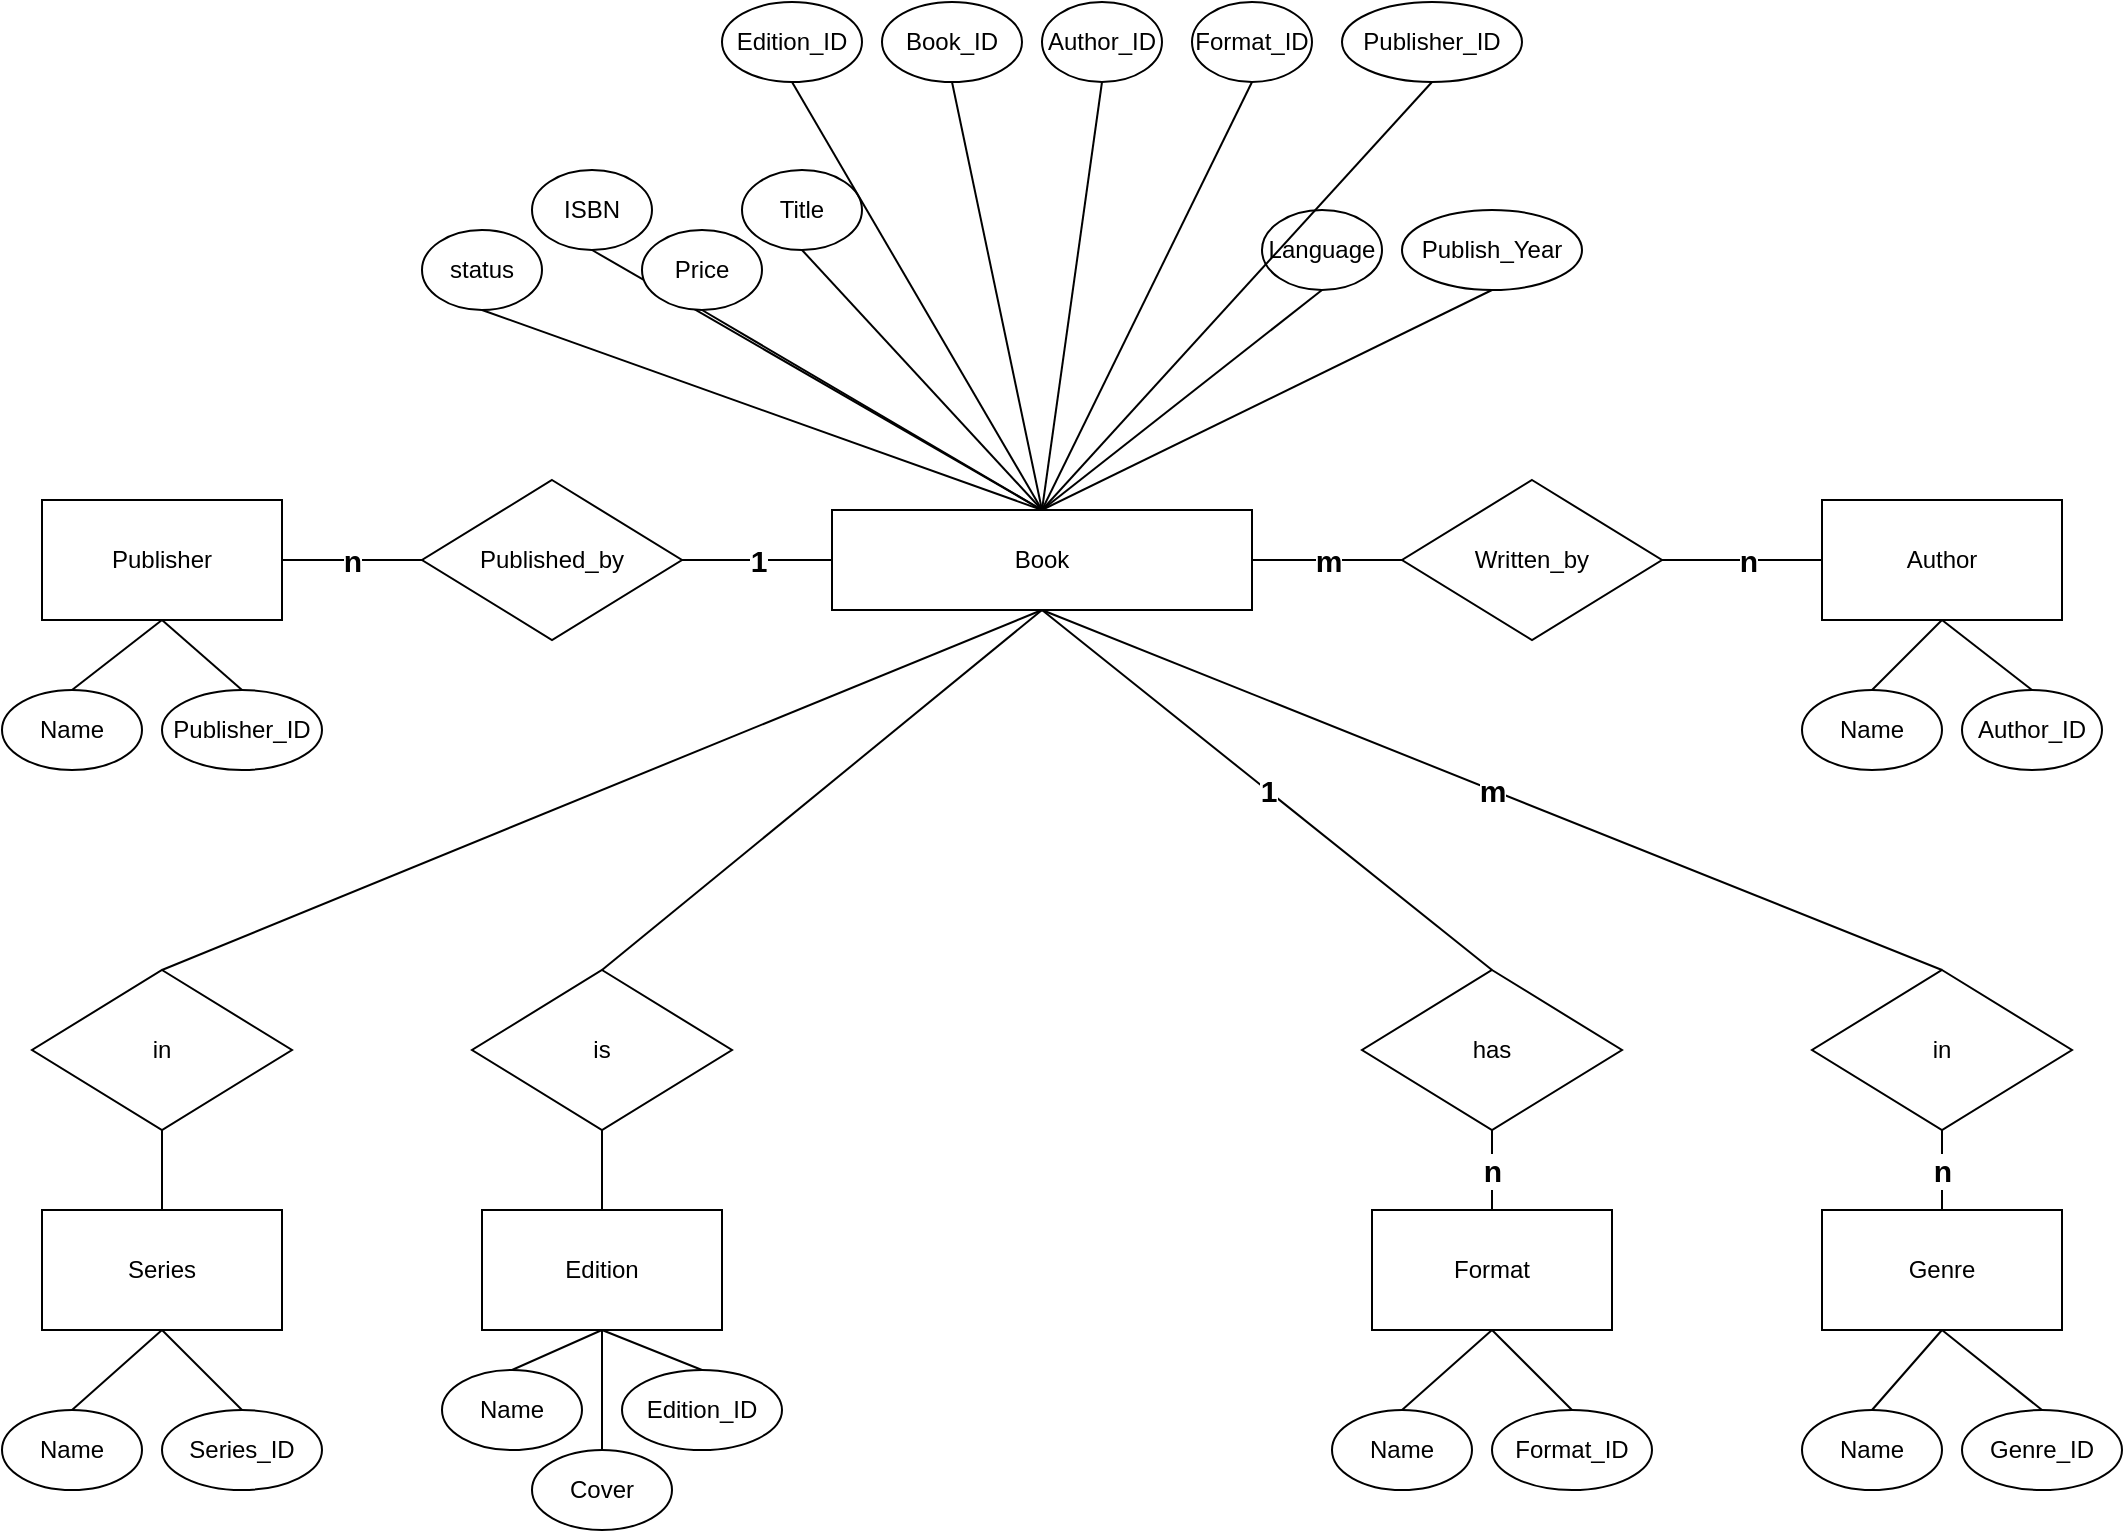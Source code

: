 <mxfile version="15.8.9" type="github">
  <diagram name="Page-1" id="ad52d381-51e7-2e0d-a935-2d0ddd2fd229">
    <mxGraphModel dx="1483" dy="794" grid="0" gridSize="10" guides="1" tooltips="1" connect="1" arrows="1" fold="1" page="1" pageScale="1" pageWidth="1100" pageHeight="850" background="none" math="0" shadow="0">
      <root>
        <mxCell id="0" />
        <mxCell id="1" parent="0" />
        <mxCell id="4-xuoBfGqqCp5ch33_Rw-7" style="edgeStyle=none;rounded=0;orthogonalLoop=1;jettySize=auto;html=1;entryX=0.5;entryY=1;entryDx=0;entryDy=0;endArrow=none;endFill=0;strokeColor=default;exitX=0.5;exitY=0;exitDx=0;exitDy=0;" edge="1" parent="1" source="4-xuoBfGqqCp5ch33_Rw-1" target="4-xuoBfGqqCp5ch33_Rw-3">
          <mxGeometry relative="1" as="geometry">
            <mxPoint x="530" y="270" as="sourcePoint" />
          </mxGeometry>
        </mxCell>
        <mxCell id="4-xuoBfGqqCp5ch33_Rw-8" style="edgeStyle=none;rounded=0;orthogonalLoop=1;jettySize=auto;html=1;entryX=0.5;entryY=1;entryDx=0;entryDy=0;endArrow=none;endFill=0;strokeColor=default;exitX=0.5;exitY=0;exitDx=0;exitDy=0;" edge="1" parent="1" source="4-xuoBfGqqCp5ch33_Rw-1" target="4-xuoBfGqqCp5ch33_Rw-4">
          <mxGeometry relative="1" as="geometry" />
        </mxCell>
        <mxCell id="4-xuoBfGqqCp5ch33_Rw-9" style="edgeStyle=none;rounded=0;orthogonalLoop=1;jettySize=auto;html=1;entryX=0.5;entryY=1;entryDx=0;entryDy=0;endArrow=none;endFill=0;strokeColor=default;exitX=0.5;exitY=0;exitDx=0;exitDy=0;" edge="1" parent="1" source="4-xuoBfGqqCp5ch33_Rw-1" target="4-xuoBfGqqCp5ch33_Rw-2">
          <mxGeometry relative="1" as="geometry" />
        </mxCell>
        <mxCell id="4-xuoBfGqqCp5ch33_Rw-20" value="m" style="edgeStyle=none;rounded=0;orthogonalLoop=1;jettySize=auto;html=1;entryX=0;entryY=0.5;entryDx=0;entryDy=0;endArrow=none;endFill=0;strokeColor=default;exitX=1;exitY=0.5;exitDx=0;exitDy=0;fontSize=15;fontStyle=1" edge="1" parent="1" source="4-xuoBfGqqCp5ch33_Rw-1" target="4-xuoBfGqqCp5ch33_Rw-19">
          <mxGeometry relative="1" as="geometry">
            <mxPoint x="640" y="305" as="sourcePoint" />
            <mxPoint as="offset" />
          </mxGeometry>
        </mxCell>
        <mxCell id="4-xuoBfGqqCp5ch33_Rw-94" style="edgeStyle=none;rounded=0;orthogonalLoop=1;jettySize=auto;html=1;exitX=0.5;exitY=0;exitDx=0;exitDy=0;endArrow=none;endFill=0;strokeColor=default;entryX=0.5;entryY=1;entryDx=0;entryDy=0;" edge="1" parent="1" source="4-xuoBfGqqCp5ch33_Rw-1" target="4-xuoBfGqqCp5ch33_Rw-95">
          <mxGeometry relative="1" as="geometry">
            <mxPoint x="360" y="200" as="targetPoint" />
          </mxGeometry>
        </mxCell>
        <mxCell id="4-xuoBfGqqCp5ch33_Rw-96" style="edgeStyle=none;rounded=0;orthogonalLoop=1;jettySize=auto;html=1;exitX=0.5;exitY=0;exitDx=0;exitDy=0;endArrow=none;endFill=0;strokeColor=default;entryX=0.5;entryY=1;entryDx=0;entryDy=0;" edge="1" parent="1" source="4-xuoBfGqqCp5ch33_Rw-1" target="4-xuoBfGqqCp5ch33_Rw-97">
          <mxGeometry relative="1" as="geometry">
            <mxPoint x="370" y="50" as="targetPoint" />
          </mxGeometry>
        </mxCell>
        <mxCell id="4-xuoBfGqqCp5ch33_Rw-1" value="Book" style="rounded=0;whiteSpace=wrap;html=1;" vertex="1" parent="1">
          <mxGeometry x="445" y="280" width="210" height="50" as="geometry" />
        </mxCell>
        <mxCell id="4-xuoBfGqqCp5ch33_Rw-2" value="Publish_Year" style="ellipse;whiteSpace=wrap;html=1;" vertex="1" parent="1">
          <mxGeometry x="730" y="130" width="90" height="40" as="geometry" />
        </mxCell>
        <mxCell id="4-xuoBfGqqCp5ch33_Rw-3" value="Author_ID" style="ellipse;whiteSpace=wrap;html=1;" vertex="1" parent="1">
          <mxGeometry x="550" y="26" width="60" height="40" as="geometry" />
        </mxCell>
        <mxCell id="4-xuoBfGqqCp5ch33_Rw-4" value="Format_ID" style="ellipse;whiteSpace=wrap;html=1;" vertex="1" parent="1">
          <mxGeometry x="625" y="26" width="60" height="40" as="geometry" />
        </mxCell>
        <mxCell id="4-xuoBfGqqCp5ch33_Rw-11" style="edgeStyle=none;rounded=0;orthogonalLoop=1;jettySize=auto;html=1;entryX=0.5;entryY=1;entryDx=0;entryDy=0;endArrow=none;endFill=0;strokeColor=default;exitX=0.5;exitY=0;exitDx=0;exitDy=0;" edge="1" parent="1" target="4-xuoBfGqqCp5ch33_Rw-12" source="4-xuoBfGqqCp5ch33_Rw-1">
          <mxGeometry relative="1" as="geometry">
            <mxPoint x="639.999" y="300" as="sourcePoint" />
          </mxGeometry>
        </mxCell>
        <mxCell id="4-xuoBfGqqCp5ch33_Rw-12" value="Language" style="ellipse;whiteSpace=wrap;html=1;" vertex="1" parent="1">
          <mxGeometry x="660" y="130" width="60" height="40" as="geometry" />
        </mxCell>
        <mxCell id="4-xuoBfGqqCp5ch33_Rw-13" style="edgeStyle=none;rounded=0;orthogonalLoop=1;jettySize=auto;html=1;entryX=0.5;entryY=1;entryDx=0;entryDy=0;endArrow=none;endFill=0;strokeColor=default;exitX=0.5;exitY=0;exitDx=0;exitDy=0;" edge="1" parent="1" target="4-xuoBfGqqCp5ch33_Rw-14" source="4-xuoBfGqqCp5ch33_Rw-1">
          <mxGeometry relative="1" as="geometry">
            <mxPoint x="578.479" y="290" as="sourcePoint" />
          </mxGeometry>
        </mxCell>
        <mxCell id="4-xuoBfGqqCp5ch33_Rw-14" value="ISBN" style="ellipse;whiteSpace=wrap;html=1;fontStyle=0" vertex="1" parent="1">
          <mxGeometry x="295" y="110" width="60" height="40" as="geometry" />
        </mxCell>
        <mxCell id="4-xuoBfGqqCp5ch33_Rw-15" style="edgeStyle=none;rounded=0;orthogonalLoop=1;jettySize=auto;html=1;entryX=0.5;entryY=1;entryDx=0;entryDy=0;endArrow=none;endFill=0;strokeColor=default;exitX=0.5;exitY=0;exitDx=0;exitDy=0;" edge="1" parent="1" target="4-xuoBfGqqCp5ch33_Rw-16" source="4-xuoBfGqqCp5ch33_Rw-1">
          <mxGeometry relative="1" as="geometry">
            <mxPoint x="530" y="280" as="sourcePoint" />
          </mxGeometry>
        </mxCell>
        <mxCell id="4-xuoBfGqqCp5ch33_Rw-16" value="Price" style="ellipse;whiteSpace=wrap;html=1;" vertex="1" parent="1">
          <mxGeometry x="350" y="140" width="60" height="40" as="geometry" />
        </mxCell>
        <mxCell id="4-xuoBfGqqCp5ch33_Rw-17" style="edgeStyle=none;rounded=0;orthogonalLoop=1;jettySize=auto;html=1;entryX=0.5;entryY=1;entryDx=0;entryDy=0;endArrow=none;endFill=0;strokeColor=default;exitX=0.5;exitY=0;exitDx=0;exitDy=0;" edge="1" parent="1" target="4-xuoBfGqqCp5ch33_Rw-18" source="4-xuoBfGqqCp5ch33_Rw-1">
          <mxGeometry relative="1" as="geometry">
            <mxPoint x="724.959" y="450" as="sourcePoint" />
          </mxGeometry>
        </mxCell>
        <mxCell id="4-xuoBfGqqCp5ch33_Rw-18" value="Title" style="ellipse;whiteSpace=wrap;html=1;" vertex="1" parent="1">
          <mxGeometry x="400" y="110" width="60" height="40" as="geometry" />
        </mxCell>
        <mxCell id="4-xuoBfGqqCp5ch33_Rw-22" value="n" style="edgeStyle=none;rounded=0;orthogonalLoop=1;jettySize=auto;html=1;entryX=0;entryY=0.5;entryDx=0;entryDy=0;endArrow=none;endFill=0;strokeColor=default;exitX=1;exitY=0.5;exitDx=0;exitDy=0;fontSize=15;fontStyle=1" edge="1" parent="1" source="4-xuoBfGqqCp5ch33_Rw-19" target="4-xuoBfGqqCp5ch33_Rw-21">
          <mxGeometry x="0.059" relative="1" as="geometry">
            <mxPoint x="940" y="305" as="sourcePoint" />
            <mxPoint x="1070" y="305" as="targetPoint" />
            <mxPoint as="offset" />
          </mxGeometry>
        </mxCell>
        <mxCell id="4-xuoBfGqqCp5ch33_Rw-19" value="Written_by" style="rhombus;whiteSpace=wrap;html=1;" vertex="1" parent="1">
          <mxGeometry x="730" y="265" width="130" height="80" as="geometry" />
        </mxCell>
        <mxCell id="4-xuoBfGqqCp5ch33_Rw-27" style="edgeStyle=none;rounded=0;orthogonalLoop=1;jettySize=auto;html=1;entryX=0.5;entryY=0;entryDx=0;entryDy=0;endArrow=none;endFill=0;strokeColor=default;exitX=0.5;exitY=1;exitDx=0;exitDy=0;" edge="1" parent="1" source="4-xuoBfGqqCp5ch33_Rw-21" target="4-xuoBfGqqCp5ch33_Rw-26">
          <mxGeometry relative="1" as="geometry" />
        </mxCell>
        <mxCell id="4-xuoBfGqqCp5ch33_Rw-21" value="Author" style="rounded=0;whiteSpace=wrap;html=1;" vertex="1" parent="1">
          <mxGeometry x="940" y="275" width="120" height="60" as="geometry" />
        </mxCell>
        <mxCell id="4-xuoBfGqqCp5ch33_Rw-23" style="edgeStyle=none;rounded=0;orthogonalLoop=1;jettySize=auto;html=1;entryX=0.5;entryY=0;entryDx=0;entryDy=0;endArrow=none;endFill=0;strokeColor=default;exitX=0.5;exitY=1;exitDx=0;exitDy=0;" edge="1" parent="1" target="4-xuoBfGqqCp5ch33_Rw-24" source="4-xuoBfGqqCp5ch33_Rw-21">
          <mxGeometry relative="1" as="geometry">
            <mxPoint x="1160" y="360" as="sourcePoint" />
          </mxGeometry>
        </mxCell>
        <mxCell id="4-xuoBfGqqCp5ch33_Rw-24" value="Author_ID" style="ellipse;whiteSpace=wrap;html=1;" vertex="1" parent="1">
          <mxGeometry x="1010" y="370" width="70" height="40" as="geometry" />
        </mxCell>
        <mxCell id="4-xuoBfGqqCp5ch33_Rw-26" value="Name" style="ellipse;whiteSpace=wrap;html=1;" vertex="1" parent="1">
          <mxGeometry x="930" y="370" width="70" height="40" as="geometry" />
        </mxCell>
        <mxCell id="4-xuoBfGqqCp5ch33_Rw-31" value="1" style="edgeStyle=none;rounded=0;orthogonalLoop=1;jettySize=auto;html=1;entryX=0;entryY=0.5;entryDx=0;entryDy=0;endArrow=none;endFill=0;strokeColor=default;exitX=1;exitY=0.5;exitDx=0;exitDy=0;fontSize=15;fontStyle=1" edge="1" parent="1" source="4-xuoBfGqqCp5ch33_Rw-30" target="4-xuoBfGqqCp5ch33_Rw-1">
          <mxGeometry relative="1" as="geometry" />
        </mxCell>
        <mxCell id="4-xuoBfGqqCp5ch33_Rw-33" value="n" style="edgeStyle=none;rounded=0;orthogonalLoop=1;jettySize=auto;html=1;entryX=1;entryY=0.5;entryDx=0;entryDy=0;endArrow=none;endFill=0;strokeColor=default;exitX=0;exitY=0.5;exitDx=0;exitDy=0;fontSize=15;fontStyle=1" edge="1" parent="1" source="4-xuoBfGqqCp5ch33_Rw-30" target="4-xuoBfGqqCp5ch33_Rw-32">
          <mxGeometry relative="1" as="geometry" />
        </mxCell>
        <mxCell id="4-xuoBfGqqCp5ch33_Rw-30" value="Published_by" style="rhombus;whiteSpace=wrap;html=1;" vertex="1" parent="1">
          <mxGeometry x="240" y="265" width="130" height="80" as="geometry" />
        </mxCell>
        <mxCell id="4-xuoBfGqqCp5ch33_Rw-32" value="Publisher" style="rounded=0;whiteSpace=wrap;html=1;" vertex="1" parent="1">
          <mxGeometry x="50" y="275" width="120" height="60" as="geometry" />
        </mxCell>
        <mxCell id="4-xuoBfGqqCp5ch33_Rw-40" style="edgeStyle=none;rounded=0;orthogonalLoop=1;jettySize=auto;html=1;entryX=0.5;entryY=1;entryDx=0;entryDy=0;endArrow=none;endFill=0;strokeColor=default;exitX=0.5;exitY=0;exitDx=0;exitDy=0;" edge="1" parent="1" source="4-xuoBfGqqCp5ch33_Rw-37" target="4-xuoBfGqqCp5ch33_Rw-32">
          <mxGeometry relative="1" as="geometry" />
        </mxCell>
        <mxCell id="4-xuoBfGqqCp5ch33_Rw-37" value="Publisher_ID" style="ellipse;whiteSpace=wrap;html=1;" vertex="1" parent="1">
          <mxGeometry x="110" y="370" width="80" height="40" as="geometry" />
        </mxCell>
        <mxCell id="4-xuoBfGqqCp5ch33_Rw-41" style="edgeStyle=none;rounded=0;orthogonalLoop=1;jettySize=auto;html=1;exitX=0.5;exitY=0;exitDx=0;exitDy=0;entryX=0.5;entryY=1;entryDx=0;entryDy=0;endArrow=none;endFill=0;strokeColor=default;" edge="1" parent="1" source="4-xuoBfGqqCp5ch33_Rw-38" target="4-xuoBfGqqCp5ch33_Rw-32">
          <mxGeometry relative="1" as="geometry" />
        </mxCell>
        <mxCell id="4-xuoBfGqqCp5ch33_Rw-38" value="Name" style="ellipse;whiteSpace=wrap;html=1;" vertex="1" parent="1">
          <mxGeometry x="30" y="370" width="70" height="40" as="geometry" />
        </mxCell>
        <mxCell id="4-xuoBfGqqCp5ch33_Rw-43" style="edgeStyle=none;rounded=0;orthogonalLoop=1;jettySize=auto;html=1;entryX=0.5;entryY=0;entryDx=0;entryDy=0;endArrow=none;endFill=0;strokeColor=default;exitX=0.5;exitY=1;exitDx=0;exitDy=0;" edge="1" parent="1" source="4-xuoBfGqqCp5ch33_Rw-42" target="4-xuoBfGqqCp5ch33_Rw-1">
          <mxGeometry relative="1" as="geometry" />
        </mxCell>
        <mxCell id="4-xuoBfGqqCp5ch33_Rw-42" value="Publisher_ID" style="ellipse;whiteSpace=wrap;html=1;" vertex="1" parent="1">
          <mxGeometry x="700" y="26" width="90" height="40" as="geometry" />
        </mxCell>
        <mxCell id="4-xuoBfGqqCp5ch33_Rw-47" style="edgeStyle=none;rounded=0;orthogonalLoop=1;jettySize=auto;html=1;entryX=0.5;entryY=1;entryDx=0;entryDy=0;endArrow=none;endFill=0;strokeColor=default;exitX=0.5;exitY=0;exitDx=0;exitDy=0;" edge="1" parent="1" source="4-xuoBfGqqCp5ch33_Rw-46" target="4-xuoBfGqqCp5ch33_Rw-1">
          <mxGeometry relative="1" as="geometry" />
        </mxCell>
        <mxCell id="4-xuoBfGqqCp5ch33_Rw-53" style="edgeStyle=none;rounded=0;orthogonalLoop=1;jettySize=auto;html=1;exitX=0.5;exitY=1;exitDx=0;exitDy=0;entryX=0.5;entryY=0;entryDx=0;entryDy=0;endArrow=none;endFill=0;strokeColor=default;" edge="1" parent="1" source="4-xuoBfGqqCp5ch33_Rw-46" target="4-xuoBfGqqCp5ch33_Rw-48">
          <mxGeometry relative="1" as="geometry" />
        </mxCell>
        <mxCell id="4-xuoBfGqqCp5ch33_Rw-46" value="in" style="rhombus;whiteSpace=wrap;html=1;" vertex="1" parent="1">
          <mxGeometry x="45" y="510" width="130" height="80" as="geometry" />
        </mxCell>
        <mxCell id="4-xuoBfGqqCp5ch33_Rw-48" value="Series" style="rounded=0;whiteSpace=wrap;html=1;" vertex="1" parent="1">
          <mxGeometry x="50" y="630" width="120" height="60" as="geometry" />
        </mxCell>
        <mxCell id="4-xuoBfGqqCp5ch33_Rw-52" style="edgeStyle=none;rounded=0;orthogonalLoop=1;jettySize=auto;html=1;entryX=0.5;entryY=1;entryDx=0;entryDy=0;endArrow=none;endFill=0;strokeColor=default;exitX=0.5;exitY=0;exitDx=0;exitDy=0;" edge="1" parent="1" source="4-xuoBfGqqCp5ch33_Rw-49" target="4-xuoBfGqqCp5ch33_Rw-48">
          <mxGeometry relative="1" as="geometry" />
        </mxCell>
        <mxCell id="4-xuoBfGqqCp5ch33_Rw-49" value="Series_ID" style="ellipse;whiteSpace=wrap;html=1;" vertex="1" parent="1">
          <mxGeometry x="110" y="730" width="80" height="40" as="geometry" />
        </mxCell>
        <mxCell id="4-xuoBfGqqCp5ch33_Rw-51" style="edgeStyle=none;rounded=0;orthogonalLoop=1;jettySize=auto;html=1;entryX=0.5;entryY=1;entryDx=0;entryDy=0;endArrow=none;endFill=0;strokeColor=default;exitX=0.5;exitY=0;exitDx=0;exitDy=0;" edge="1" parent="1" source="4-xuoBfGqqCp5ch33_Rw-50" target="4-xuoBfGqqCp5ch33_Rw-48">
          <mxGeometry relative="1" as="geometry" />
        </mxCell>
        <mxCell id="4-xuoBfGqqCp5ch33_Rw-50" value="Name" style="ellipse;whiteSpace=wrap;html=1;" vertex="1" parent="1">
          <mxGeometry x="30" y="730" width="70" height="40" as="geometry" />
        </mxCell>
        <mxCell id="4-xuoBfGqqCp5ch33_Rw-54" value="n" style="edgeStyle=none;rounded=0;orthogonalLoop=1;jettySize=auto;html=1;exitX=0.5;exitY=1;exitDx=0;exitDy=0;entryX=0.5;entryY=0;entryDx=0;entryDy=0;endArrow=none;endFill=0;strokeColor=default;fontSize=15;fontStyle=1" edge="1" parent="1" source="4-xuoBfGqqCp5ch33_Rw-55" target="4-xuoBfGqqCp5ch33_Rw-56">
          <mxGeometry relative="1" as="geometry" />
        </mxCell>
        <mxCell id="4-xuoBfGqqCp5ch33_Rw-61" value="m" style="edgeStyle=none;rounded=0;orthogonalLoop=1;jettySize=auto;html=1;entryX=0.5;entryY=1;entryDx=0;entryDy=0;endArrow=none;endFill=0;strokeColor=default;exitX=0.5;exitY=0;exitDx=0;exitDy=0;fontSize=15;fontStyle=1" edge="1" parent="1" source="4-xuoBfGqqCp5ch33_Rw-55" target="4-xuoBfGqqCp5ch33_Rw-1">
          <mxGeometry relative="1" as="geometry" />
        </mxCell>
        <mxCell id="4-xuoBfGqqCp5ch33_Rw-55" value="in" style="rhombus;whiteSpace=wrap;html=1;" vertex="1" parent="1">
          <mxGeometry x="935" y="510" width="130" height="80" as="geometry" />
        </mxCell>
        <mxCell id="4-xuoBfGqqCp5ch33_Rw-56" value="Genre" style="rounded=0;whiteSpace=wrap;html=1;" vertex="1" parent="1">
          <mxGeometry x="940" y="630" width="120" height="60" as="geometry" />
        </mxCell>
        <mxCell id="4-xuoBfGqqCp5ch33_Rw-57" style="edgeStyle=none;rounded=0;orthogonalLoop=1;jettySize=auto;html=1;entryX=0.5;entryY=1;entryDx=0;entryDy=0;endArrow=none;endFill=0;strokeColor=default;exitX=0.5;exitY=0;exitDx=0;exitDy=0;" edge="1" parent="1" source="4-xuoBfGqqCp5ch33_Rw-58" target="4-xuoBfGqqCp5ch33_Rw-56">
          <mxGeometry relative="1" as="geometry" />
        </mxCell>
        <mxCell id="4-xuoBfGqqCp5ch33_Rw-58" value="Genre_ID" style="ellipse;whiteSpace=wrap;html=1;" vertex="1" parent="1">
          <mxGeometry x="1010" y="730" width="80" height="40" as="geometry" />
        </mxCell>
        <mxCell id="4-xuoBfGqqCp5ch33_Rw-59" style="edgeStyle=none;rounded=0;orthogonalLoop=1;jettySize=auto;html=1;entryX=0.5;entryY=1;entryDx=0;entryDy=0;endArrow=none;endFill=0;strokeColor=default;exitX=0.5;exitY=0;exitDx=0;exitDy=0;" edge="1" parent="1" source="4-xuoBfGqqCp5ch33_Rw-60" target="4-xuoBfGqqCp5ch33_Rw-56">
          <mxGeometry relative="1" as="geometry" />
        </mxCell>
        <mxCell id="4-xuoBfGqqCp5ch33_Rw-60" value="Name" style="ellipse;whiteSpace=wrap;html=1;" vertex="1" parent="1">
          <mxGeometry x="930" y="730" width="70" height="40" as="geometry" />
        </mxCell>
        <mxCell id="4-xuoBfGqqCp5ch33_Rw-63" value="n" style="edgeStyle=none;rounded=0;orthogonalLoop=1;jettySize=auto;html=1;exitX=0.5;exitY=1;exitDx=0;exitDy=0;entryX=0.5;entryY=0;entryDx=0;entryDy=0;endArrow=none;endFill=0;strokeColor=default;fontSize=15;fontStyle=1" edge="1" parent="1" source="4-xuoBfGqqCp5ch33_Rw-64" target="4-xuoBfGqqCp5ch33_Rw-65">
          <mxGeometry relative="1" as="geometry" />
        </mxCell>
        <mxCell id="4-xuoBfGqqCp5ch33_Rw-70" value="1" style="edgeStyle=none;rounded=0;orthogonalLoop=1;jettySize=auto;html=1;endArrow=none;endFill=0;strokeColor=default;exitX=0.5;exitY=0;exitDx=0;exitDy=0;fontSize=15;fontStyle=1" edge="1" parent="1" source="4-xuoBfGqqCp5ch33_Rw-64">
          <mxGeometry relative="1" as="geometry">
            <mxPoint x="550" y="330" as="targetPoint" />
          </mxGeometry>
        </mxCell>
        <mxCell id="4-xuoBfGqqCp5ch33_Rw-64" value="has" style="rhombus;whiteSpace=wrap;html=1;" vertex="1" parent="1">
          <mxGeometry x="710" y="510" width="130" height="80" as="geometry" />
        </mxCell>
        <mxCell id="4-xuoBfGqqCp5ch33_Rw-65" value="Format" style="rounded=0;whiteSpace=wrap;html=1;" vertex="1" parent="1">
          <mxGeometry x="715" y="630" width="120" height="60" as="geometry" />
        </mxCell>
        <mxCell id="4-xuoBfGqqCp5ch33_Rw-66" style="edgeStyle=none;rounded=0;orthogonalLoop=1;jettySize=auto;html=1;entryX=0.5;entryY=1;entryDx=0;entryDy=0;endArrow=none;endFill=0;strokeColor=default;exitX=0.5;exitY=0;exitDx=0;exitDy=0;" edge="1" parent="1" source="4-xuoBfGqqCp5ch33_Rw-67" target="4-xuoBfGqqCp5ch33_Rw-65">
          <mxGeometry relative="1" as="geometry" />
        </mxCell>
        <mxCell id="4-xuoBfGqqCp5ch33_Rw-67" value="Format_ID" style="ellipse;whiteSpace=wrap;html=1;" vertex="1" parent="1">
          <mxGeometry x="775" y="730" width="80" height="40" as="geometry" />
        </mxCell>
        <mxCell id="4-xuoBfGqqCp5ch33_Rw-68" style="edgeStyle=none;rounded=0;orthogonalLoop=1;jettySize=auto;html=1;entryX=0.5;entryY=1;entryDx=0;entryDy=0;endArrow=none;endFill=0;strokeColor=default;exitX=0.5;exitY=0;exitDx=0;exitDy=0;" edge="1" parent="1" source="4-xuoBfGqqCp5ch33_Rw-69" target="4-xuoBfGqqCp5ch33_Rw-65">
          <mxGeometry relative="1" as="geometry" />
        </mxCell>
        <mxCell id="4-xuoBfGqqCp5ch33_Rw-69" value="Name" style="ellipse;whiteSpace=wrap;html=1;" vertex="1" parent="1">
          <mxGeometry x="695" y="730" width="70" height="40" as="geometry" />
        </mxCell>
        <mxCell id="4-xuoBfGqqCp5ch33_Rw-72" style="edgeStyle=none;rounded=0;orthogonalLoop=1;jettySize=auto;html=1;exitX=0.5;exitY=1;exitDx=0;exitDy=0;entryX=0.5;entryY=0;entryDx=0;entryDy=0;endArrow=none;endFill=0;strokeColor=default;" edge="1" parent="1" source="4-xuoBfGqqCp5ch33_Rw-73" target="4-xuoBfGqqCp5ch33_Rw-74">
          <mxGeometry relative="1" as="geometry" />
        </mxCell>
        <mxCell id="4-xuoBfGqqCp5ch33_Rw-79" style="edgeStyle=none;rounded=0;orthogonalLoop=1;jettySize=auto;html=1;endArrow=none;endFill=0;strokeColor=default;exitX=0.5;exitY=0;exitDx=0;exitDy=0;entryX=0.5;entryY=1;entryDx=0;entryDy=0;fontStyle=1;fontSize=15;" edge="1" parent="1" source="4-xuoBfGqqCp5ch33_Rw-73" target="4-xuoBfGqqCp5ch33_Rw-1">
          <mxGeometry relative="1" as="geometry">
            <mxPoint x="550" y="330" as="targetPoint" />
          </mxGeometry>
        </mxCell>
        <mxCell id="4-xuoBfGqqCp5ch33_Rw-73" value="is" style="rhombus;whiteSpace=wrap;html=1;" vertex="1" parent="1">
          <mxGeometry x="265" y="510" width="130" height="80" as="geometry" />
        </mxCell>
        <mxCell id="4-xuoBfGqqCp5ch33_Rw-74" value="Edition" style="rounded=0;whiteSpace=wrap;html=1;" vertex="1" parent="1">
          <mxGeometry x="270" y="630" width="120" height="60" as="geometry" />
        </mxCell>
        <mxCell id="4-xuoBfGqqCp5ch33_Rw-75" style="edgeStyle=none;rounded=0;orthogonalLoop=1;jettySize=auto;html=1;entryX=0.5;entryY=1;entryDx=0;entryDy=0;endArrow=none;endFill=0;strokeColor=default;exitX=0.5;exitY=0;exitDx=0;exitDy=0;" edge="1" parent="1" source="4-xuoBfGqqCp5ch33_Rw-76" target="4-xuoBfGqqCp5ch33_Rw-74">
          <mxGeometry relative="1" as="geometry" />
        </mxCell>
        <mxCell id="4-xuoBfGqqCp5ch33_Rw-76" value="Edition_ID" style="ellipse;whiteSpace=wrap;html=1;" vertex="1" parent="1">
          <mxGeometry x="340" y="710" width="80" height="40" as="geometry" />
        </mxCell>
        <mxCell id="4-xuoBfGqqCp5ch33_Rw-77" style="edgeStyle=none;rounded=0;orthogonalLoop=1;jettySize=auto;html=1;endArrow=none;endFill=0;strokeColor=default;exitX=0.5;exitY=0;exitDx=0;exitDy=0;" edge="1" parent="1" source="4-xuoBfGqqCp5ch33_Rw-78">
          <mxGeometry relative="1" as="geometry">
            <mxPoint x="330" y="690" as="targetPoint" />
          </mxGeometry>
        </mxCell>
        <mxCell id="4-xuoBfGqqCp5ch33_Rw-78" value="Name" style="ellipse;whiteSpace=wrap;html=1;" vertex="1" parent="1">
          <mxGeometry x="250" y="710" width="70" height="40" as="geometry" />
        </mxCell>
        <mxCell id="4-xuoBfGqqCp5ch33_Rw-81" style="edgeStyle=none;rounded=0;orthogonalLoop=1;jettySize=auto;html=1;exitX=0.5;exitY=1;exitDx=0;exitDy=0;entryX=0.5;entryY=0;entryDx=0;entryDy=0;endArrow=none;endFill=0;strokeColor=default;" edge="1" parent="1" source="4-xuoBfGqqCp5ch33_Rw-80" target="4-xuoBfGqqCp5ch33_Rw-1">
          <mxGeometry relative="1" as="geometry" />
        </mxCell>
        <mxCell id="4-xuoBfGqqCp5ch33_Rw-80" value="Edition_ID" style="ellipse;whiteSpace=wrap;html=1;fontStyle=0;fillColor=default;" vertex="1" parent="1">
          <mxGeometry x="390" y="26" width="70" height="40" as="geometry" />
        </mxCell>
        <mxCell id="4-xuoBfGqqCp5ch33_Rw-83" style="edgeStyle=none;rounded=0;orthogonalLoop=1;jettySize=auto;html=1;exitX=0.5;exitY=0;exitDx=0;exitDy=0;endArrow=none;endFill=0;strokeColor=default;" edge="1" parent="1" source="4-xuoBfGqqCp5ch33_Rw-82">
          <mxGeometry relative="1" as="geometry">
            <mxPoint x="330" y="690" as="targetPoint" />
          </mxGeometry>
        </mxCell>
        <mxCell id="4-xuoBfGqqCp5ch33_Rw-82" value="Cover" style="ellipse;whiteSpace=wrap;html=1;" vertex="1" parent="1">
          <mxGeometry x="295" y="750" width="70" height="40" as="geometry" />
        </mxCell>
        <mxCell id="4-xuoBfGqqCp5ch33_Rw-95" value="status" style="ellipse;whiteSpace=wrap;html=1;" vertex="1" parent="1">
          <mxGeometry x="240" y="140" width="60" height="40" as="geometry" />
        </mxCell>
        <mxCell id="4-xuoBfGqqCp5ch33_Rw-97" value="Book_ID" style="ellipse;whiteSpace=wrap;html=1;fontStyle=0;fillColor=default;" vertex="1" parent="1">
          <mxGeometry x="470" y="26" width="70" height="40" as="geometry" />
        </mxCell>
      </root>
    </mxGraphModel>
  </diagram>
</mxfile>
